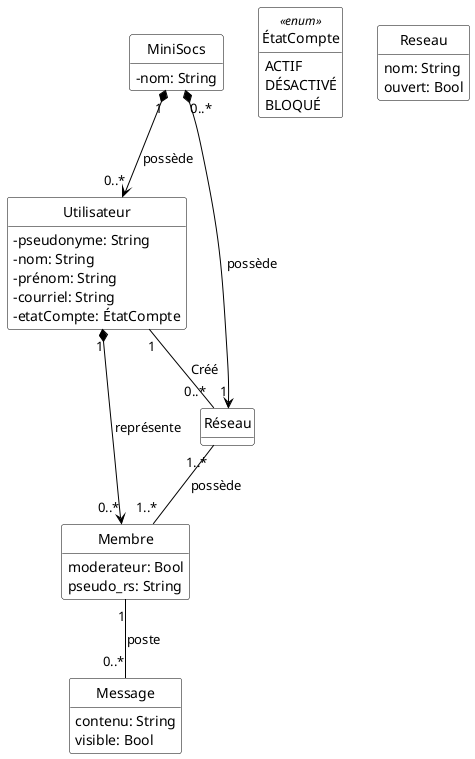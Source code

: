 @startuml

'Diagramme de classes (PlantUML)'

'Configuration charte graphique'
hide empty methods
hide circle
skinparam class {
  BackgroundColor White
  ArrowColor Black
  BorderColor Black
  AttributeIconSize 0
}

'Classes, énumérations, etc.'
class MiniSocs {
  - nom: String
}
class Utilisateur {
  - pseudonyme: String
  - nom: String
  - prénom: String
  - courriel: String
  - etatCompte: ÉtatCompte
}
enum ÉtatCompte <<enum>> {
  ACTIF
  DÉSACTIVÉ
  BLOQUÉ
}
class Reseau {
  nom: String
  ouvert: Bool
}
class Membre {
  moderateur: Bool
  pseudo_rs: String
}
class Message {
  contenu: String
  visible: Bool
}

'Associations, etc.'
MiniSocs "1" *--> "0..*" Utilisateur : possède
MiniSocs "0..*" *--> "1" Réseau : possède

Réseau "1..*" -- "1..*" Membre: possède

Membre "1" -- "0..*" Message: poste

Utilisateur "1" -- "0..*" Réseau: Créé
Utilisateur "1" *--> "0..*" Membre: représente

'Au besoin, aides pour le positionnement'

@enduml
